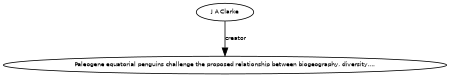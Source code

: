 digraph G {
size="3,3";
node [fontsize=7, fontname="Helvetica"];
edge [fontsize=7, fontname="Helvetica"];
node0 [label="J A Clarke", width=0.27433100247,height=0.27433100247];
node1 [label="Paleogene equatorial penguins challenge the proposed relationship between biogeography, diversity,...", width=0.27433100247,height=0.27433100247];
node0 -> node1 [label="creator"];
}

